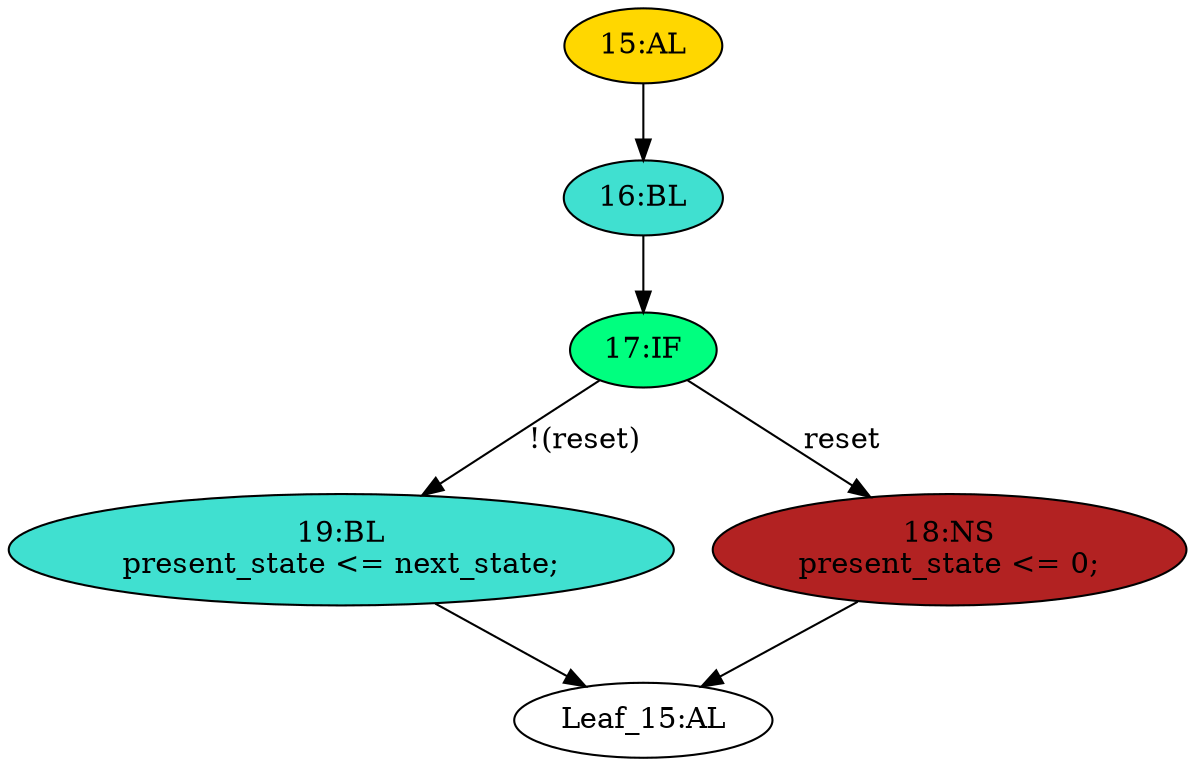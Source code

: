 strict digraph "" {
	node [label="\N"];
	"15:AL"	[ast="<pyverilog.vparser.ast.Always object at 0x7fd012336490>",
		clk_sens=True,
		fillcolor=gold,
		label="15:AL",
		sens="['clk', 'reset']",
		statements="[]",
		style=filled,
		typ=Always,
		use_var="['reset', 'next_state']"];
	"16:BL"	[ast="<pyverilog.vparser.ast.Block object at 0x7fd012336fd0>",
		fillcolor=turquoise,
		label="16:BL",
		statements="[]",
		style=filled,
		typ=Block];
	"15:AL" -> "16:BL"	[cond="[]",
		lineno=None];
	"19:BL"	[ast="<pyverilog.vparser.ast.Block object at 0x7fd01230a0d0>",
		fillcolor=turquoise,
		label="19:BL
present_state <= next_state;",
		statements="[<pyverilog.vparser.ast.NonblockingSubstitution object at 0x7fd01230a110>]",
		style=filled,
		typ=Block];
	"Leaf_15:AL"	[def_var="['present_state']",
		label="Leaf_15:AL"];
	"19:BL" -> "Leaf_15:AL"	[cond="[]",
		lineno=None];
	"18:NS"	[ast="<pyverilog.vparser.ast.NonblockingSubstitution object at 0x7fd01230a310>",
		fillcolor=firebrick,
		label="18:NS
present_state <= 0;",
		statements="[<pyverilog.vparser.ast.NonblockingSubstitution object at 0x7fd01230a310>]",
		style=filled,
		typ=NonblockingSubstitution];
	"18:NS" -> "Leaf_15:AL"	[cond="[]",
		lineno=None];
	"17:IF"	[ast="<pyverilog.vparser.ast.IfStatement object at 0x7fd01230a050>",
		fillcolor=springgreen,
		label="17:IF",
		statements="[]",
		style=filled,
		typ=IfStatement];
	"17:IF" -> "19:BL"	[cond="['reset']",
		label="!(reset)",
		lineno=17];
	"17:IF" -> "18:NS"	[cond="['reset']",
		label=reset,
		lineno=17];
	"16:BL" -> "17:IF"	[cond="[]",
		lineno=None];
}
